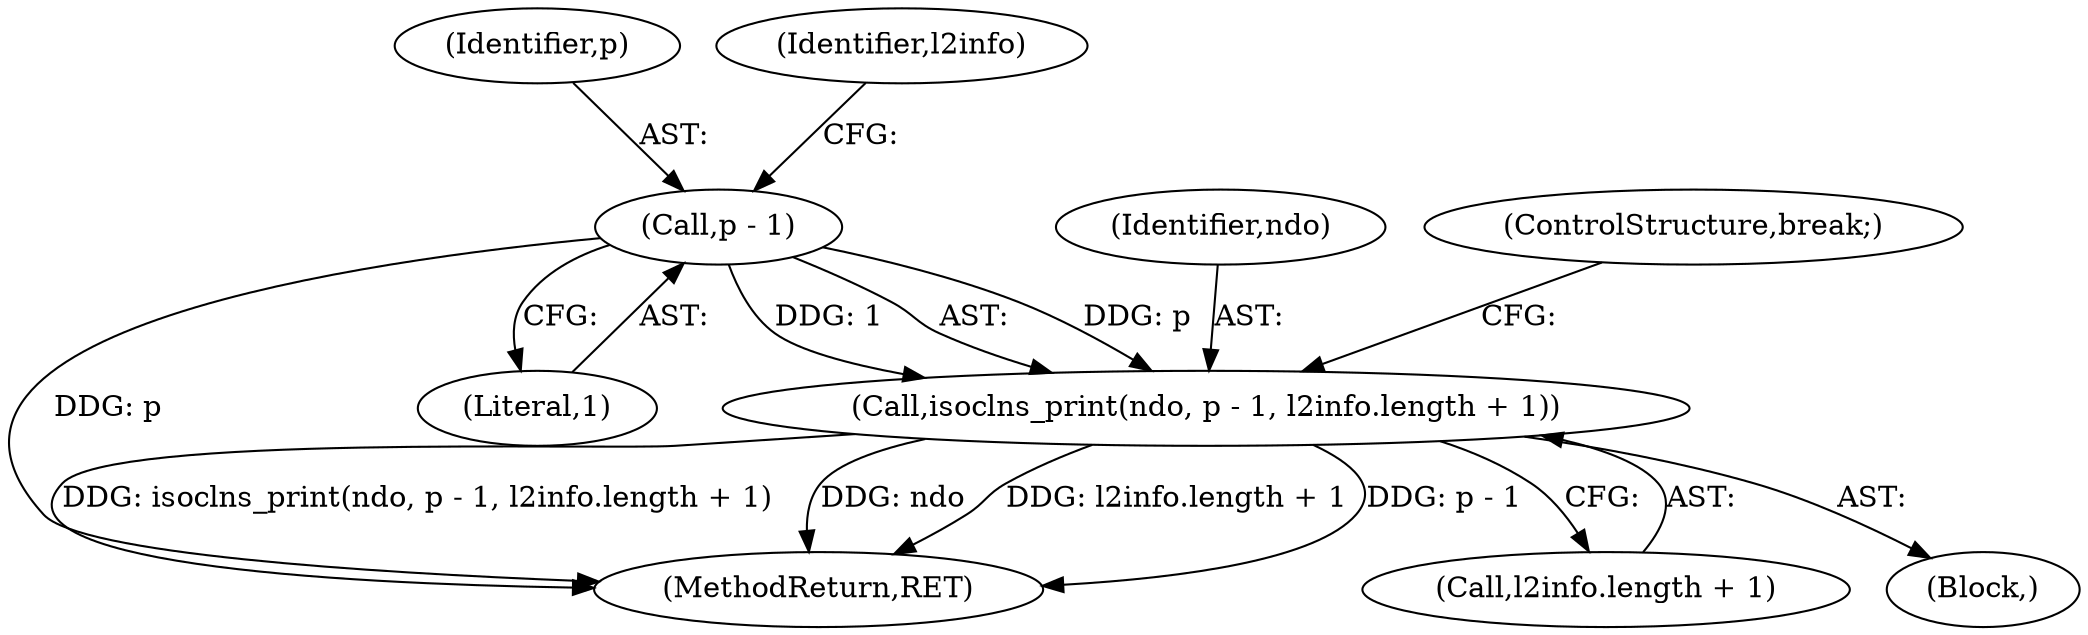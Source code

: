 digraph "0_tcpdump_1dcd10aceabbc03bf571ea32b892c522cbe923de_7@pointer" {
"1000253" [label="(Call,isoclns_print(ndo, p - 1, l2info.length + 1))"];
"1000255" [label="(Call,p - 1)"];
"1000253" [label="(Call,isoclns_print(ndo, p - 1, l2info.length + 1))"];
"1000281" [label="(MethodReturn,RET)"];
"1000258" [label="(Call,l2info.length + 1)"];
"1000255" [label="(Call,p - 1)"];
"1000256" [label="(Identifier,p)"];
"1000254" [label="(Identifier,ndo)"];
"1000257" [label="(Literal,1)"];
"1000263" [label="(ControlStructure,break;)"];
"1000241" [label="(Block,)"];
"1000260" [label="(Identifier,l2info)"];
"1000253" -> "1000241"  [label="AST: "];
"1000253" -> "1000258"  [label="CFG: "];
"1000254" -> "1000253"  [label="AST: "];
"1000255" -> "1000253"  [label="AST: "];
"1000258" -> "1000253"  [label="AST: "];
"1000263" -> "1000253"  [label="CFG: "];
"1000253" -> "1000281"  [label="DDG: p - 1"];
"1000253" -> "1000281"  [label="DDG: isoclns_print(ndo, p - 1, l2info.length + 1)"];
"1000253" -> "1000281"  [label="DDG: ndo"];
"1000253" -> "1000281"  [label="DDG: l2info.length + 1"];
"1000255" -> "1000253"  [label="DDG: p"];
"1000255" -> "1000253"  [label="DDG: 1"];
"1000255" -> "1000257"  [label="CFG: "];
"1000256" -> "1000255"  [label="AST: "];
"1000257" -> "1000255"  [label="AST: "];
"1000260" -> "1000255"  [label="CFG: "];
"1000255" -> "1000281"  [label="DDG: p"];
}
